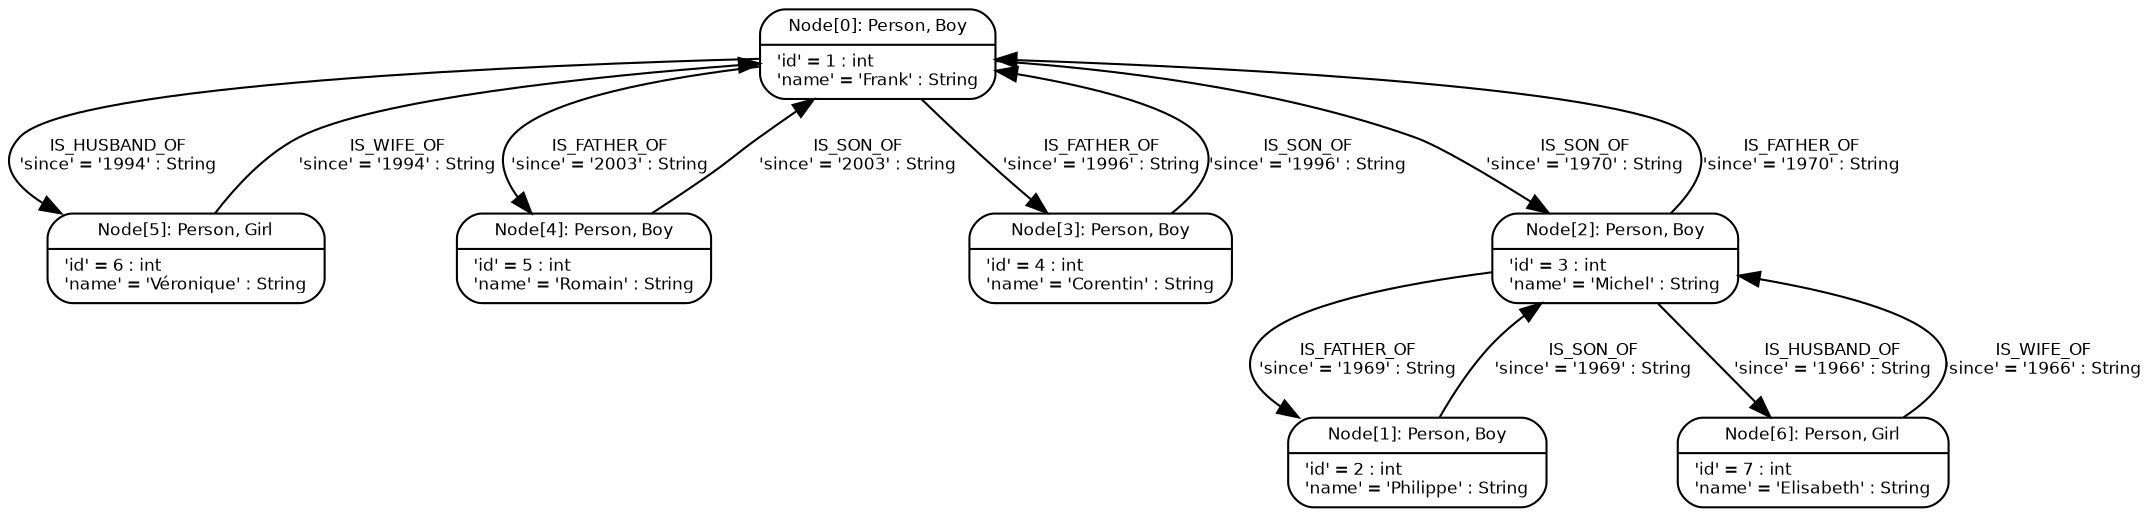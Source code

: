 digraph Neo {
  node [
    fontsize = "8"
    shape = "Mrecord"
    fontname = "Bitstream Vera Sans"
  ]
  edge [
    fontname = "Bitstream Vera Sans"
    fontsize = "8"
  ]
  N0 [
    label = "{Node\[0\]: Person, Boy|'id' = 1 : int\l'name' = 'Frank' : String\l}"
  ]
  N0 -> N5 [
    label = "IS_HUSBAND_OF\n'since' = '1994' : String\l"
  ]
  N0 -> N4 [
    label = "IS_FATHER_OF\n'since' = '2003' : String\l"
  ]
  N0 -> N3 [
    label = "IS_FATHER_OF\n'since' = '1996' : String\l"
  ]
  N0 -> N2 [
    label = "IS_SON_OF\n'since' = '1970' : String\l"
  ]
  N1 [
    label = "{Node\[1\]: Person, Boy|'id' = 2 : int\l'name' = 'Philippe' : String\l}"
  ]
  N1 -> N2 [
    label = "IS_SON_OF\n'since' = '1969' : String\l"
  ]
  N2 [
    label = "{Node\[2\]: Person, Boy|'id' = 3 : int\l'name' = 'Michel' : String\l}"
  ]
  N2 -> N6 [
    label = "IS_HUSBAND_OF\n'since' = '1966' : String\l"
  ]
  N2 -> N1 [
    label = "IS_FATHER_OF\n'since' = '1969' : String\l"
  ]
  N2 -> N0 [
    label = "IS_FATHER_OF\n'since' = '1970' : String\l"
  ]
  N3 [
    label = "{Node\[3\]: Person, Boy|'id' = 4 : int\l'name' = 'Corentin' : String\l}"
  ]
  N3 -> N0 [
    label = "IS_SON_OF\n'since' = '1996' : String\l"
  ]
  N4 [
    label = "{Node\[4\]: Person, Boy|'id' = 5 : int\l'name' = 'Romain' : String\l}"
  ]
  N4 -> N0 [
    label = "IS_SON_OF\n'since' = '2003' : String\l"
  ]
  N5 [
    label = "{Node\[5\]: Person, Girl|'id' = 6 : int\l'name' = 'Véronique' : String\l}"
  ]
  N5 -> N0 [
    label = "IS_WIFE_OF\n'since' = '1994' : String\l"
  ]
  N6 [
    label = "{Node\[6\]: Person, Girl|'id' = 7 : int\l'name' = 'Elisabeth' : String\l}"
  ]
  N6 -> N2 [
    label = "IS_WIFE_OF\n'since' = '1966' : String\l"
  ]
}
